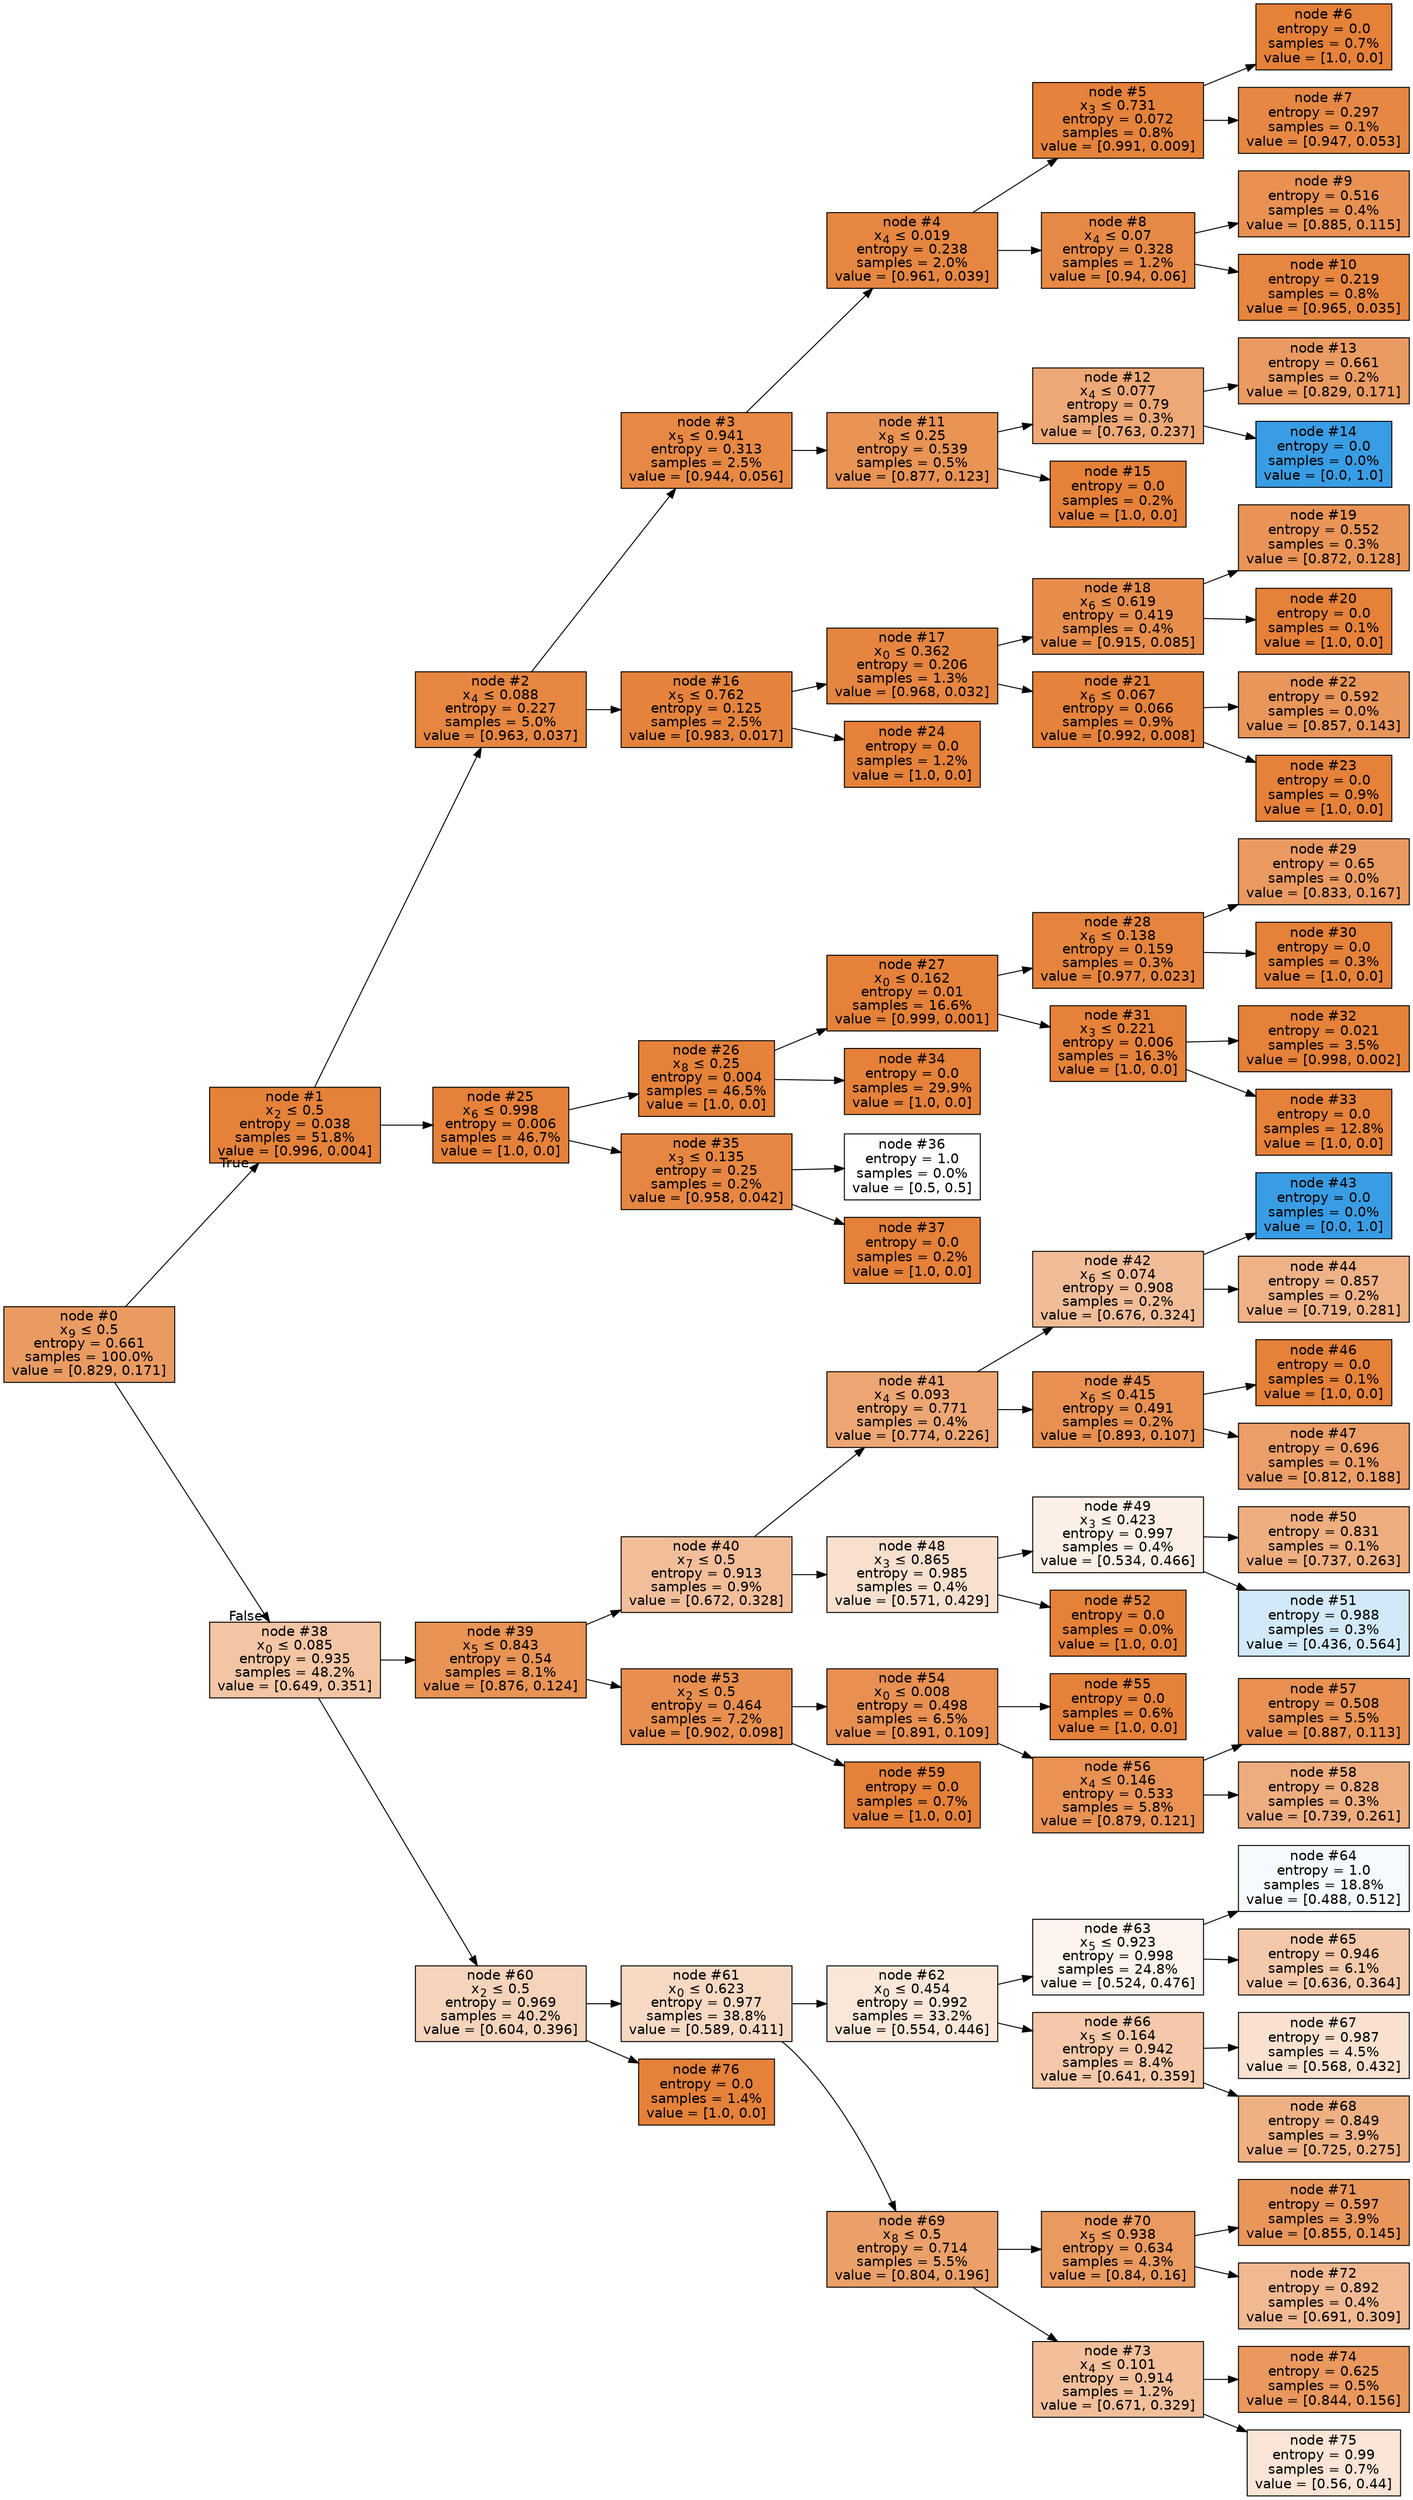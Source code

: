 digraph Tree {
node [shape=box, style="filled", color="black", fontname="helvetica"] ;
edge [fontname="helvetica"] ;
rankdir=LR ;
0 [label=<node &#35;0<br/>x<SUB>9</SUB> &le; 0.5<br/>entropy = 0.661<br/>samples = 100.0%<br/>value = [0.829, 0.171]>, fillcolor="#ea9b62"] ;
1 [label=<node &#35;1<br/>x<SUB>2</SUB> &le; 0.5<br/>entropy = 0.038<br/>samples = 51.8%<br/>value = [0.996, 0.004]>, fillcolor="#e5823a"] ;
0 -> 1 [labeldistance=2.5, labelangle=-45, headlabel="True"] ;
2 [label=<node &#35;2<br/>x<SUB>4</SUB> &le; 0.088<br/>entropy = 0.227<br/>samples = 5.0%<br/>value = [0.963, 0.037]>, fillcolor="#e68641"] ;
1 -> 2 ;
3 [label=<node &#35;3<br/>x<SUB>5</SUB> &le; 0.941<br/>entropy = 0.313<br/>samples = 2.5%<br/>value = [0.944, 0.056]>, fillcolor="#e78945"] ;
2 -> 3 ;
4 [label=<node &#35;4<br/>x<SUB>4</SUB> &le; 0.019<br/>entropy = 0.238<br/>samples = 2.0%<br/>value = [0.961, 0.039]>, fillcolor="#e68641"] ;
3 -> 4 ;
5 [label=<node &#35;5<br/>x<SUB>3</SUB> &le; 0.731<br/>entropy = 0.072<br/>samples = 0.8%<br/>value = [0.991, 0.009]>, fillcolor="#e5823b"] ;
4 -> 5 ;
6 [label=<node &#35;6<br/>entropy = 0.0<br/>samples = 0.7%<br/>value = [1.0, 0.0]>, fillcolor="#e58139"] ;
5 -> 6 ;
7 [label=<node &#35;7<br/>entropy = 0.297<br/>samples = 0.1%<br/>value = [0.947, 0.053]>, fillcolor="#e68844"] ;
5 -> 7 ;
8 [label=<node &#35;8<br/>x<SUB>4</SUB> &le; 0.07<br/>entropy = 0.328<br/>samples = 1.2%<br/>value = [0.94, 0.06]>, fillcolor="#e78946"] ;
4 -> 8 ;
9 [label=<node &#35;9<br/>entropy = 0.516<br/>samples = 0.4%<br/>value = [0.885, 0.115]>, fillcolor="#e89153"] ;
8 -> 9 ;
10 [label=<node &#35;10<br/>entropy = 0.219<br/>samples = 0.8%<br/>value = [0.965, 0.035]>, fillcolor="#e68640"] ;
8 -> 10 ;
11 [label=<node &#35;11<br/>x<SUB>8</SUB> &le; 0.25<br/>entropy = 0.539<br/>samples = 0.5%<br/>value = [0.877, 0.123]>, fillcolor="#e99355"] ;
3 -> 11 ;
12 [label=<node &#35;12<br/>x<SUB>4</SUB> &le; 0.077<br/>entropy = 0.79<br/>samples = 0.3%<br/>value = [0.763, 0.237]>, fillcolor="#eda876"] ;
11 -> 12 ;
13 [label=<node &#35;13<br/>entropy = 0.661<br/>samples = 0.2%<br/>value = [0.829, 0.171]>, fillcolor="#ea9b62"] ;
12 -> 13 ;
14 [label=<node &#35;14<br/>entropy = 0.0<br/>samples = 0.0%<br/>value = [0.0, 1.0]>, fillcolor="#399de5"] ;
12 -> 14 ;
15 [label=<node &#35;15<br/>entropy = 0.0<br/>samples = 0.2%<br/>value = [1.0, 0.0]>, fillcolor="#e58139"] ;
11 -> 15 ;
16 [label=<node &#35;16<br/>x<SUB>5</SUB> &le; 0.762<br/>entropy = 0.125<br/>samples = 2.5%<br/>value = [0.983, 0.017]>, fillcolor="#e5833c"] ;
2 -> 16 ;
17 [label=<node &#35;17<br/>x<SUB>0</SUB> &le; 0.362<br/>entropy = 0.206<br/>samples = 1.3%<br/>value = [0.968, 0.032]>, fillcolor="#e68540"] ;
16 -> 17 ;
18 [label=<node &#35;18<br/>x<SUB>6</SUB> &le; 0.619<br/>entropy = 0.419<br/>samples = 0.4%<br/>value = [0.915, 0.085]>, fillcolor="#e78d4b"] ;
17 -> 18 ;
19 [label=<node &#35;19<br/>entropy = 0.552<br/>samples = 0.3%<br/>value = [0.872, 0.128]>, fillcolor="#e99456"] ;
18 -> 19 ;
20 [label=<node &#35;20<br/>entropy = 0.0<br/>samples = 0.1%<br/>value = [1.0, 0.0]>, fillcolor="#e58139"] ;
18 -> 20 ;
21 [label=<node &#35;21<br/>x<SUB>6</SUB> &le; 0.067<br/>entropy = 0.066<br/>samples = 0.9%<br/>value = [0.992, 0.008]>, fillcolor="#e5823b"] ;
17 -> 21 ;
22 [label=<node &#35;22<br/>entropy = 0.592<br/>samples = 0.0%<br/>value = [0.857, 0.143]>, fillcolor="#e9965a"] ;
21 -> 22 ;
23 [label=<node &#35;23<br/>entropy = 0.0<br/>samples = 0.9%<br/>value = [1.0, 0.0]>, fillcolor="#e58139"] ;
21 -> 23 ;
24 [label=<node &#35;24<br/>entropy = 0.0<br/>samples = 1.2%<br/>value = [1.0, 0.0]>, fillcolor="#e58139"] ;
16 -> 24 ;
25 [label=<node &#35;25<br/>x<SUB>6</SUB> &le; 0.998<br/>entropy = 0.006<br/>samples = 46.7%<br/>value = [1.0, 0.0]>, fillcolor="#e58139"] ;
1 -> 25 ;
26 [label=<node &#35;26<br/>x<SUB>8</SUB> &le; 0.25<br/>entropy = 0.004<br/>samples = 46.5%<br/>value = [1.0, 0.0]>, fillcolor="#e58139"] ;
25 -> 26 ;
27 [label=<node &#35;27<br/>x<SUB>0</SUB> &le; 0.162<br/>entropy = 0.01<br/>samples = 16.6%<br/>value = [0.999, 0.001]>, fillcolor="#e58139"] ;
26 -> 27 ;
28 [label=<node &#35;28<br/>x<SUB>6</SUB> &le; 0.138<br/>entropy = 0.159<br/>samples = 0.3%<br/>value = [0.977, 0.023]>, fillcolor="#e6843e"] ;
27 -> 28 ;
29 [label=<node &#35;29<br/>entropy = 0.65<br/>samples = 0.0%<br/>value = [0.833, 0.167]>, fillcolor="#ea9a61"] ;
28 -> 29 ;
30 [label=<node &#35;30<br/>entropy = 0.0<br/>samples = 0.3%<br/>value = [1.0, 0.0]>, fillcolor="#e58139"] ;
28 -> 30 ;
31 [label=<node &#35;31<br/>x<SUB>3</SUB> &le; 0.221<br/>entropy = 0.006<br/>samples = 16.3%<br/>value = [1.0, 0.0]>, fillcolor="#e58139"] ;
27 -> 31 ;
32 [label=<node &#35;32<br/>entropy = 0.021<br/>samples = 3.5%<br/>value = [0.998, 0.002]>, fillcolor="#e58139"] ;
31 -> 32 ;
33 [label=<node &#35;33<br/>entropy = 0.0<br/>samples = 12.8%<br/>value = [1.0, 0.0]>, fillcolor="#e58139"] ;
31 -> 33 ;
34 [label=<node &#35;34<br/>entropy = 0.0<br/>samples = 29.9%<br/>value = [1.0, 0.0]>, fillcolor="#e58139"] ;
26 -> 34 ;
35 [label=<node &#35;35<br/>x<SUB>3</SUB> &le; 0.135<br/>entropy = 0.25<br/>samples = 0.2%<br/>value = [0.958, 0.042]>, fillcolor="#e68642"] ;
25 -> 35 ;
36 [label=<node &#35;36<br/>entropy = 1.0<br/>samples = 0.0%<br/>value = [0.5, 0.5]>, fillcolor="#ffffff"] ;
35 -> 36 ;
37 [label=<node &#35;37<br/>entropy = 0.0<br/>samples = 0.2%<br/>value = [1.0, 0.0]>, fillcolor="#e58139"] ;
35 -> 37 ;
38 [label=<node &#35;38<br/>x<SUB>0</SUB> &le; 0.085<br/>entropy = 0.935<br/>samples = 48.2%<br/>value = [0.649, 0.351]>, fillcolor="#f3c5a4"] ;
0 -> 38 [labeldistance=2.5, labelangle=45, headlabel="False"] ;
39 [label=<node &#35;39<br/>x<SUB>5</SUB> &le; 0.843<br/>entropy = 0.54<br/>samples = 8.1%<br/>value = [0.876, 0.124]>, fillcolor="#e99355"] ;
38 -> 39 ;
40 [label=<node &#35;40<br/>x<SUB>7</SUB> &le; 0.5<br/>entropy = 0.913<br/>samples = 0.9%<br/>value = [0.672, 0.328]>, fillcolor="#f2be9a"] ;
39 -> 40 ;
41 [label=<node &#35;41<br/>x<SUB>4</SUB> &le; 0.093<br/>entropy = 0.771<br/>samples = 0.4%<br/>value = [0.774, 0.226]>, fillcolor="#eda673"] ;
40 -> 41 ;
42 [label=<node &#35;42<br/>x<SUB>6</SUB> &le; 0.074<br/>entropy = 0.908<br/>samples = 0.2%<br/>value = [0.676, 0.324]>, fillcolor="#f1bd98"] ;
41 -> 42 ;
43 [label=<node &#35;43<br/>entropy = 0.0<br/>samples = 0.0%<br/>value = [0.0, 1.0]>, fillcolor="#399de5"] ;
42 -> 43 ;
44 [label=<node &#35;44<br/>entropy = 0.857<br/>samples = 0.2%<br/>value = [0.719, 0.281]>, fillcolor="#efb286"] ;
42 -> 44 ;
45 [label=<node &#35;45<br/>x<SUB>6</SUB> &le; 0.415<br/>entropy = 0.491<br/>samples = 0.2%<br/>value = [0.893, 0.107]>, fillcolor="#e89051"] ;
41 -> 45 ;
46 [label=<node &#35;46<br/>entropy = 0.0<br/>samples = 0.1%<br/>value = [1.0, 0.0]>, fillcolor="#e58139"] ;
45 -> 46 ;
47 [label=<node &#35;47<br/>entropy = 0.696<br/>samples = 0.1%<br/>value = [0.812, 0.188]>, fillcolor="#eb9e67"] ;
45 -> 47 ;
48 [label=<node &#35;48<br/>x<SUB>3</SUB> &le; 0.865<br/>entropy = 0.985<br/>samples = 0.4%<br/>value = [0.571, 0.429]>, fillcolor="#f8e0ce"] ;
40 -> 48 ;
49 [label=<node &#35;49<br/>x<SUB>3</SUB> &le; 0.423<br/>entropy = 0.997<br/>samples = 0.4%<br/>value = [0.534, 0.466]>, fillcolor="#fcefe5"] ;
48 -> 49 ;
50 [label=<node &#35;50<br/>entropy = 0.831<br/>samples = 0.1%<br/>value = [0.737, 0.263]>, fillcolor="#eeae80"] ;
49 -> 50 ;
51 [label=<node &#35;51<br/>entropy = 0.988<br/>samples = 0.3%<br/>value = [0.436, 0.564]>, fillcolor="#d2e9f9"] ;
49 -> 51 ;
52 [label=<node &#35;52<br/>entropy = 0.0<br/>samples = 0.0%<br/>value = [1.0, 0.0]>, fillcolor="#e58139"] ;
48 -> 52 ;
53 [label=<node &#35;53<br/>x<SUB>2</SUB> &le; 0.5<br/>entropy = 0.464<br/>samples = 7.2%<br/>value = [0.902, 0.098]>, fillcolor="#e88f4f"] ;
39 -> 53 ;
54 [label=<node &#35;54<br/>x<SUB>0</SUB> &le; 0.008<br/>entropy = 0.498<br/>samples = 6.5%<br/>value = [0.891, 0.109]>, fillcolor="#e89051"] ;
53 -> 54 ;
55 [label=<node &#35;55<br/>entropy = 0.0<br/>samples = 0.6%<br/>value = [1.0, 0.0]>, fillcolor="#e58139"] ;
54 -> 55 ;
56 [label=<node &#35;56<br/>x<SUB>4</SUB> &le; 0.146<br/>entropy = 0.533<br/>samples = 5.8%<br/>value = [0.879, 0.121]>, fillcolor="#e99254"] ;
54 -> 56 ;
57 [label=<node &#35;57<br/>entropy = 0.508<br/>samples = 5.5%<br/>value = [0.887, 0.113]>, fillcolor="#e89152"] ;
56 -> 57 ;
58 [label=<node &#35;58<br/>entropy = 0.828<br/>samples = 0.3%<br/>value = [0.739, 0.261]>, fillcolor="#eead7f"] ;
56 -> 58 ;
59 [label=<node &#35;59<br/>entropy = 0.0<br/>samples = 0.7%<br/>value = [1.0, 0.0]>, fillcolor="#e58139"] ;
53 -> 59 ;
60 [label=<node &#35;60<br/>x<SUB>2</SUB> &le; 0.5<br/>entropy = 0.969<br/>samples = 40.2%<br/>value = [0.604, 0.396]>, fillcolor="#f6d4bb"] ;
38 -> 60 ;
61 [label=<node &#35;61<br/>x<SUB>0</SUB> &le; 0.623<br/>entropy = 0.977<br/>samples = 38.8%<br/>value = [0.589, 0.411]>, fillcolor="#f7d9c3"] ;
60 -> 61 ;
62 [label=<node &#35;62<br/>x<SUB>0</SUB> &le; 0.454<br/>entropy = 0.992<br/>samples = 33.2%<br/>value = [0.554, 0.446]>, fillcolor="#fae7d9"] ;
61 -> 62 ;
63 [label=<node &#35;63<br/>x<SUB>5</SUB> &le; 0.923<br/>entropy = 0.998<br/>samples = 24.8%<br/>value = [0.524, 0.476]>, fillcolor="#fdf3ed"] ;
62 -> 63 ;
64 [label=<node &#35;64<br/>entropy = 1.0<br/>samples = 18.8%<br/>value = [0.488, 0.512]>, fillcolor="#f5fafe"] ;
63 -> 64 ;
65 [label=<node &#35;65<br/>entropy = 0.946<br/>samples = 6.1%<br/>value = [0.636, 0.364]>, fillcolor="#f4c9aa"] ;
63 -> 65 ;
66 [label=<node &#35;66<br/>x<SUB>5</SUB> &le; 0.164<br/>entropy = 0.942<br/>samples = 8.4%<br/>value = [0.641, 0.359]>, fillcolor="#f4c8a8"] ;
62 -> 66 ;
67 [label=<node &#35;67<br/>entropy = 0.987<br/>samples = 4.5%<br/>value = [0.568, 0.432]>, fillcolor="#f9e1d0"] ;
66 -> 67 ;
68 [label=<node &#35;68<br/>entropy = 0.849<br/>samples = 3.9%<br/>value = [0.725, 0.275]>, fillcolor="#efb184"] ;
66 -> 68 ;
69 [label=<node &#35;69<br/>x<SUB>8</SUB> &le; 0.5<br/>entropy = 0.714<br/>samples = 5.5%<br/>value = [0.804, 0.196]>, fillcolor="#eba069"] ;
61 -> 69 ;
70 [label=<node &#35;70<br/>x<SUB>5</SUB> &le; 0.938<br/>entropy = 0.634<br/>samples = 4.3%<br/>value = [0.84, 0.16]>, fillcolor="#ea995f"] ;
69 -> 70 ;
71 [label=<node &#35;71<br/>entropy = 0.597<br/>samples = 3.9%<br/>value = [0.855, 0.145]>, fillcolor="#e9965b"] ;
70 -> 71 ;
72 [label=<node &#35;72<br/>entropy = 0.892<br/>samples = 0.4%<br/>value = [0.691, 0.309]>, fillcolor="#f1b992"] ;
70 -> 72 ;
73 [label=<node &#35;73<br/>x<SUB>4</SUB> &le; 0.101<br/>entropy = 0.914<br/>samples = 1.2%<br/>value = [0.671, 0.329]>, fillcolor="#f2bf9a"] ;
69 -> 73 ;
74 [label=<node &#35;74<br/>entropy = 0.625<br/>samples = 0.5%<br/>value = [0.844, 0.156]>, fillcolor="#ea985e"] ;
73 -> 74 ;
75 [label=<node &#35;75<br/>entropy = 0.99<br/>samples = 0.7%<br/>value = [0.56, 0.44]>, fillcolor="#f9e4d5"] ;
73 -> 75 ;
76 [label=<node &#35;76<br/>entropy = 0.0<br/>samples = 1.4%<br/>value = [1.0, 0.0]>, fillcolor="#e58139"] ;
60 -> 76 ;
}